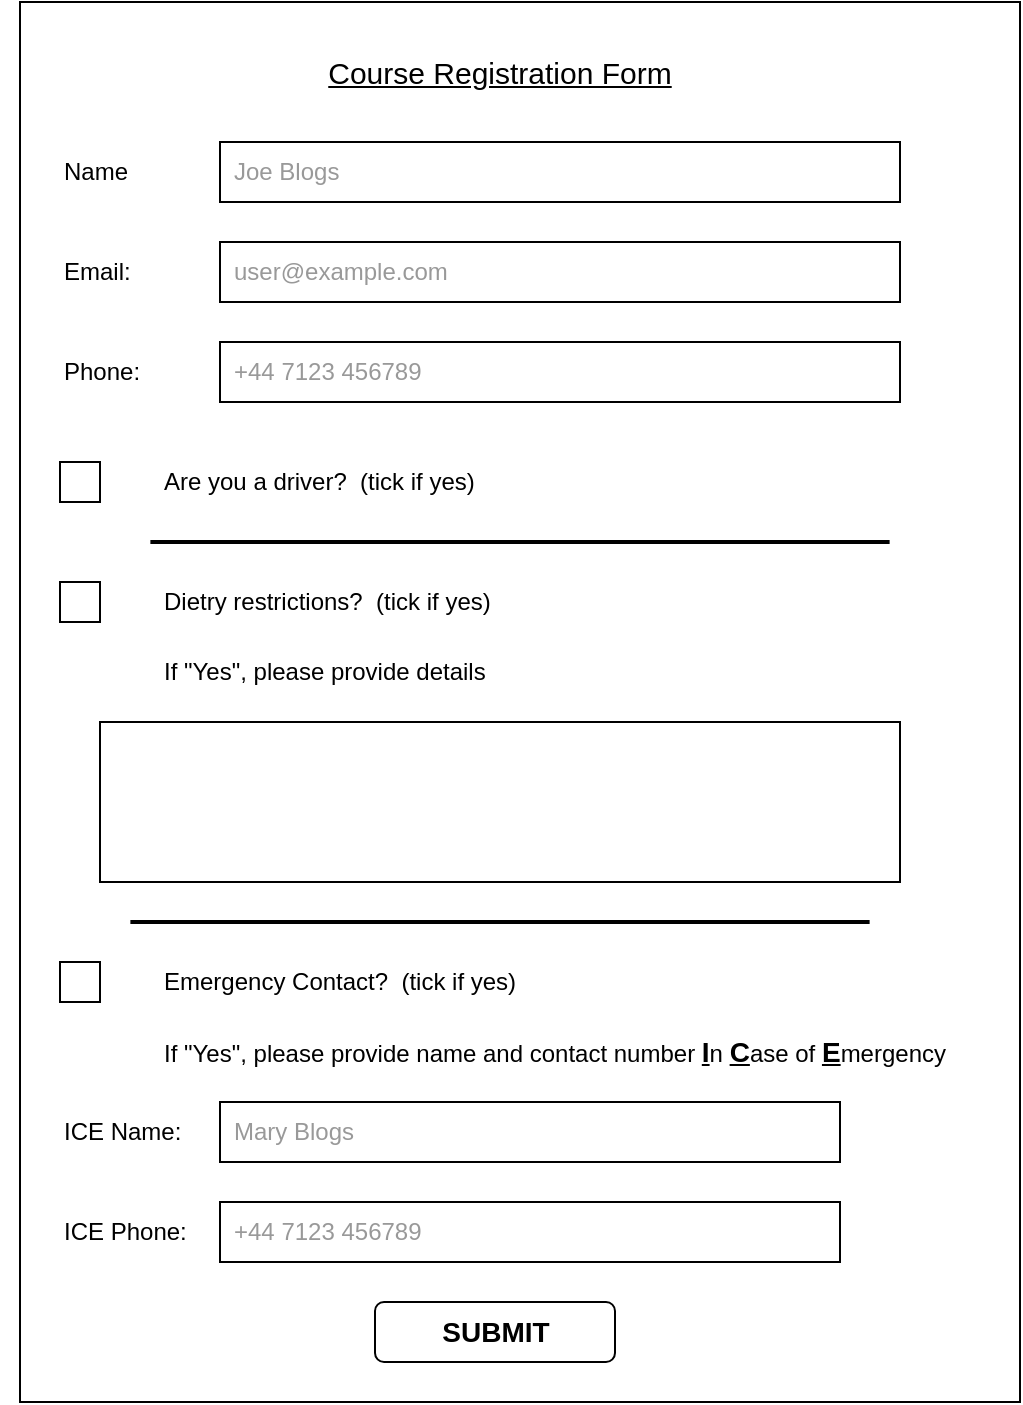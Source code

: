 <mxfile>
    <diagram id="84cEPHpCPCathmb42qxF" name="Page-1">
        <mxGraphModel dx="2806" dy="776" grid="1" gridSize="10" guides="1" tooltips="1" connect="1" arrows="1" fold="1" page="1" pageScale="1" pageWidth="850" pageHeight="1100" math="0" shadow="0">
            <root>
                <mxCell id="0"/>
                <mxCell id="1" parent="0"/>
                <mxCell id="2" value="" style="rounded=0;whiteSpace=wrap;html=1;align=left;movable=0;resizable=0;rotatable=0;deletable=0;editable=0;locked=1;connectable=0;verticalAlign=middle;" parent="1" vertex="1">
                    <mxGeometry x="-1610" y="60" width="500" height="700" as="geometry"/>
                </mxCell>
                <mxCell id="3" value="Email:" style="text;html=1;align=left;verticalAlign=middle;whiteSpace=wrap;rounded=0;movable=0;resizable=0;rotatable=0;deletable=0;editable=0;locked=1;connectable=0;" parent="1" vertex="1">
                    <mxGeometry x="-1590" y="180" width="70" height="30" as="geometry"/>
                </mxCell>
                <UserObject label="user@example.com" link="[ user@example.com     ]" id="4">
                    <mxCell style="rounded=0;whiteSpace=wrap;html=1;align=left;movable=0;resizable=0;rotatable=0;deletable=0;editable=0;locked=1;connectable=0;verticalAlign=middle;spacingLeft=5;fontColor=#999999;" parent="1" vertex="1">
                        <mxGeometry x="-1510" y="180" width="340" height="30" as="geometry"/>
                    </mxCell>
                </UserObject>
                <mxCell id="6" value="Course Registration Form" style="text;html=1;align=center;verticalAlign=middle;whiteSpace=wrap;rounded=0;flipH=0;flipV=1;fontSize=15;fontStyle=4;movable=0;resizable=0;rotatable=0;deletable=0;editable=0;locked=1;connectable=0;" parent="1" vertex="1">
                    <mxGeometry x="-1620" y="80" width="500" height="30" as="geometry"/>
                </mxCell>
                <mxCell id="8" value="Phone:" style="text;html=1;align=left;verticalAlign=middle;whiteSpace=wrap;rounded=0;movable=0;resizable=0;rotatable=0;deletable=0;editable=0;locked=1;connectable=0;" parent="1" vertex="1">
                    <mxGeometry x="-1590" y="230" width="70" height="30" as="geometry"/>
                </mxCell>
                <mxCell id="9" value="" style="rounded=0;whiteSpace=wrap;html=1;movable=0;resizable=0;rotatable=0;deletable=0;editable=0;locked=1;connectable=0;verticalAlign=middle;" parent="1" vertex="1">
                    <mxGeometry x="-1590" y="290" width="20" height="20" as="geometry"/>
                </mxCell>
                <mxCell id="10" value="+44 7123 456789" style="rounded=0;whiteSpace=wrap;html=1;align=left;movable=0;resizable=0;rotatable=0;deletable=0;editable=0;locked=1;connectable=0;verticalAlign=middle;spacingLeft=5;fontColor=#999999;" parent="1" vertex="1">
                    <mxGeometry x="-1510" y="230" width="340" height="30" as="geometry"/>
                </mxCell>
                <mxCell id="11" value="Are you a driver?&amp;nbsp; (tick if yes)" style="text;html=1;align=left;verticalAlign=middle;whiteSpace=wrap;rounded=0;movable=0;resizable=0;rotatable=0;deletable=0;editable=0;locked=1;connectable=0;" parent="1" vertex="1">
                    <mxGeometry x="-1540" y="290" width="202.5" height="20" as="geometry"/>
                </mxCell>
                <mxCell id="13" value="Dietry restrictions?&amp;nbsp; (tick if yes)" style="text;html=1;align=left;verticalAlign=middle;whiteSpace=wrap;rounded=0;movable=0;resizable=0;rotatable=0;deletable=0;editable=0;locked=1;connectable=0;" parent="1" vertex="1">
                    <mxGeometry x="-1540" y="350" width="212.5" height="20" as="geometry"/>
                </mxCell>
                <mxCell id="15" value="" style="rounded=0;whiteSpace=wrap;html=1;movable=0;resizable=0;rotatable=0;deletable=0;editable=0;locked=1;connectable=0;verticalAlign=middle;" parent="1" vertex="1">
                    <mxGeometry x="-1590" y="350" width="20" height="20" as="geometry"/>
                </mxCell>
                <mxCell id="20" value="Emergency Contact?&amp;nbsp; (tick if yes)" style="text;html=1;align=left;verticalAlign=middle;whiteSpace=wrap;rounded=0;movable=0;resizable=0;rotatable=0;deletable=0;editable=0;locked=1;connectable=0;" parent="1" vertex="1">
                    <mxGeometry x="-1540" y="540" width="190" height="20" as="geometry"/>
                </mxCell>
                <mxCell id="36" value="If &quot;Yes&quot;, please provide details" style="text;html=1;align=left;verticalAlign=middle;whiteSpace=wrap;rounded=0;movable=0;resizable=0;rotatable=0;deletable=0;editable=0;locked=1;connectable=0;" parent="1" vertex="1">
                    <mxGeometry x="-1540" y="380" width="185" height="30" as="geometry"/>
                </mxCell>
                <mxCell id="38" value="" style="shape=link;html=1;align=center;horizontal=0;verticalAlign=middle;width=1;movable=0;resizable=0;rotatable=0;deletable=0;editable=0;locked=1;connectable=0;" parent="1" edge="1">
                    <mxGeometry width="100" relative="1" as="geometry">
                        <mxPoint x="-1544.81" y="330" as="sourcePoint"/>
                        <mxPoint x="-1175.19" y="330" as="targetPoint"/>
                        <Array as="points">
                            <mxPoint x="-1387.5" y="330"/>
                        </Array>
                    </mxGeometry>
                </mxCell>
                <mxCell id="41" value="" style="rounded=0;whiteSpace=wrap;html=1;movable=0;resizable=0;rotatable=0;deletable=0;editable=0;locked=1;connectable=0;verticalAlign=middle;" parent="1" vertex="1">
                    <mxGeometry x="-1570" y="420" width="400" height="80" as="geometry"/>
                </mxCell>
                <mxCell id="42" value="" style="rounded=0;whiteSpace=wrap;html=1;movable=0;resizable=0;rotatable=0;deletable=0;editable=0;locked=1;connectable=0;verticalAlign=middle;" parent="1" vertex="1">
                    <mxGeometry x="-1590" y="540" width="20" height="20" as="geometry"/>
                </mxCell>
                <mxCell id="44" value="If &quot;Yes&quot;, please provide name and contact number &lt;b&gt;&lt;font style=&quot;font-size: 14px;&quot;&gt;&lt;u&gt;I&lt;/u&gt;&lt;/font&gt;&lt;/b&gt;n &lt;b&gt;&lt;font style=&quot;font-size: 14px;&quot;&gt;&lt;u&gt;C&lt;/u&gt;&lt;/font&gt;&lt;/b&gt;ase of &lt;b&gt;&lt;font style=&quot;font-size: 14px;&quot;&gt;&lt;u&gt;E&lt;/u&gt;&lt;/font&gt;&lt;/b&gt;mergency" style="text;html=1;align=left;verticalAlign=middle;whiteSpace=wrap;rounded=0;movable=0;resizable=0;rotatable=0;deletable=0;editable=0;locked=1;connectable=0;" parent="1" vertex="1">
                    <mxGeometry x="-1540" y="570" width="410" height="30" as="geometry"/>
                </mxCell>
                <mxCell id="47" value="ICE Name:" style="text;html=1;align=left;verticalAlign=middle;whiteSpace=wrap;rounded=0;movable=0;resizable=0;rotatable=0;deletable=0;editable=0;locked=1;connectable=0;" parent="1" vertex="1">
                    <mxGeometry x="-1590" y="610" width="80" height="30" as="geometry"/>
                </mxCell>
                <mxCell id="48" value="Mary Blogs" style="rounded=0;whiteSpace=wrap;html=1;align=left;movable=0;resizable=0;rotatable=0;deletable=0;editable=0;locked=1;connectable=0;verticalAlign=middle;spacingLeft=5;fontColor=#999999;" parent="1" vertex="1">
                    <mxGeometry x="-1510" y="610" width="310" height="30" as="geometry"/>
                </mxCell>
                <mxCell id="49" value="+44 7123 456789" style="rounded=0;whiteSpace=wrap;html=1;align=left;verticalAlign=middle;movable=0;resizable=0;rotatable=0;deletable=0;editable=0;locked=1;connectable=0;spacingLeft=5;fontColor=#999999;" parent="1" vertex="1">
                    <mxGeometry x="-1510" y="660" width="310" height="30" as="geometry"/>
                </mxCell>
                <mxCell id="50" value="ICE Phone:" style="text;html=1;align=left;verticalAlign=middle;whiteSpace=wrap;rounded=0;movable=0;resizable=0;rotatable=0;deletable=0;editable=0;locked=1;connectable=0;" parent="1" vertex="1">
                    <mxGeometry x="-1590" y="660" width="70" height="30" as="geometry"/>
                </mxCell>
                <mxCell id="51" value="&lt;b&gt;&lt;font style=&quot;font-size: 14px;&quot;&gt;SUBMIT&lt;/font&gt;&lt;/b&gt;" style="rounded=1;whiteSpace=wrap;html=1;movable=0;resizable=0;rotatable=0;deletable=0;editable=0;locked=1;connectable=0;verticalAlign=middle;" parent="1" vertex="1">
                    <mxGeometry x="-1432.5" y="710" width="120" height="30" as="geometry"/>
                </mxCell>
                <mxCell id="56" value="Name" style="text;html=1;align=left;verticalAlign=middle;whiteSpace=wrap;rounded=0;movable=0;resizable=0;rotatable=0;deletable=0;editable=0;locked=1;connectable=0;" vertex="1" parent="1">
                    <mxGeometry x="-1590" y="130" width="70" height="30" as="geometry"/>
                </mxCell>
                <mxCell id="57" value="Joe Blogs" style="rounded=0;whiteSpace=wrap;html=1;align=left;spacingLeft=5;fontColor=#999999;movable=0;resizable=0;rotatable=0;deletable=0;editable=0;locked=1;connectable=0;" vertex="1" parent="1">
                    <mxGeometry x="-1510" y="130" width="340" height="30" as="geometry"/>
                </mxCell>
                <mxCell id="65" value="" style="shape=link;html=1;align=center;horizontal=0;verticalAlign=middle;width=1;movable=0;resizable=0;rotatable=0;deletable=0;editable=0;locked=1;connectable=0;" edge="1" parent="1">
                    <mxGeometry width="100" relative="1" as="geometry">
                        <mxPoint x="-1554.81" y="520" as="sourcePoint"/>
                        <mxPoint x="-1185.19" y="520" as="targetPoint"/>
                        <Array as="points">
                            <mxPoint x="-1397.5" y="520"/>
                        </Array>
                    </mxGeometry>
                </mxCell>
            </root>
        </mxGraphModel>
    </diagram>
</mxfile>